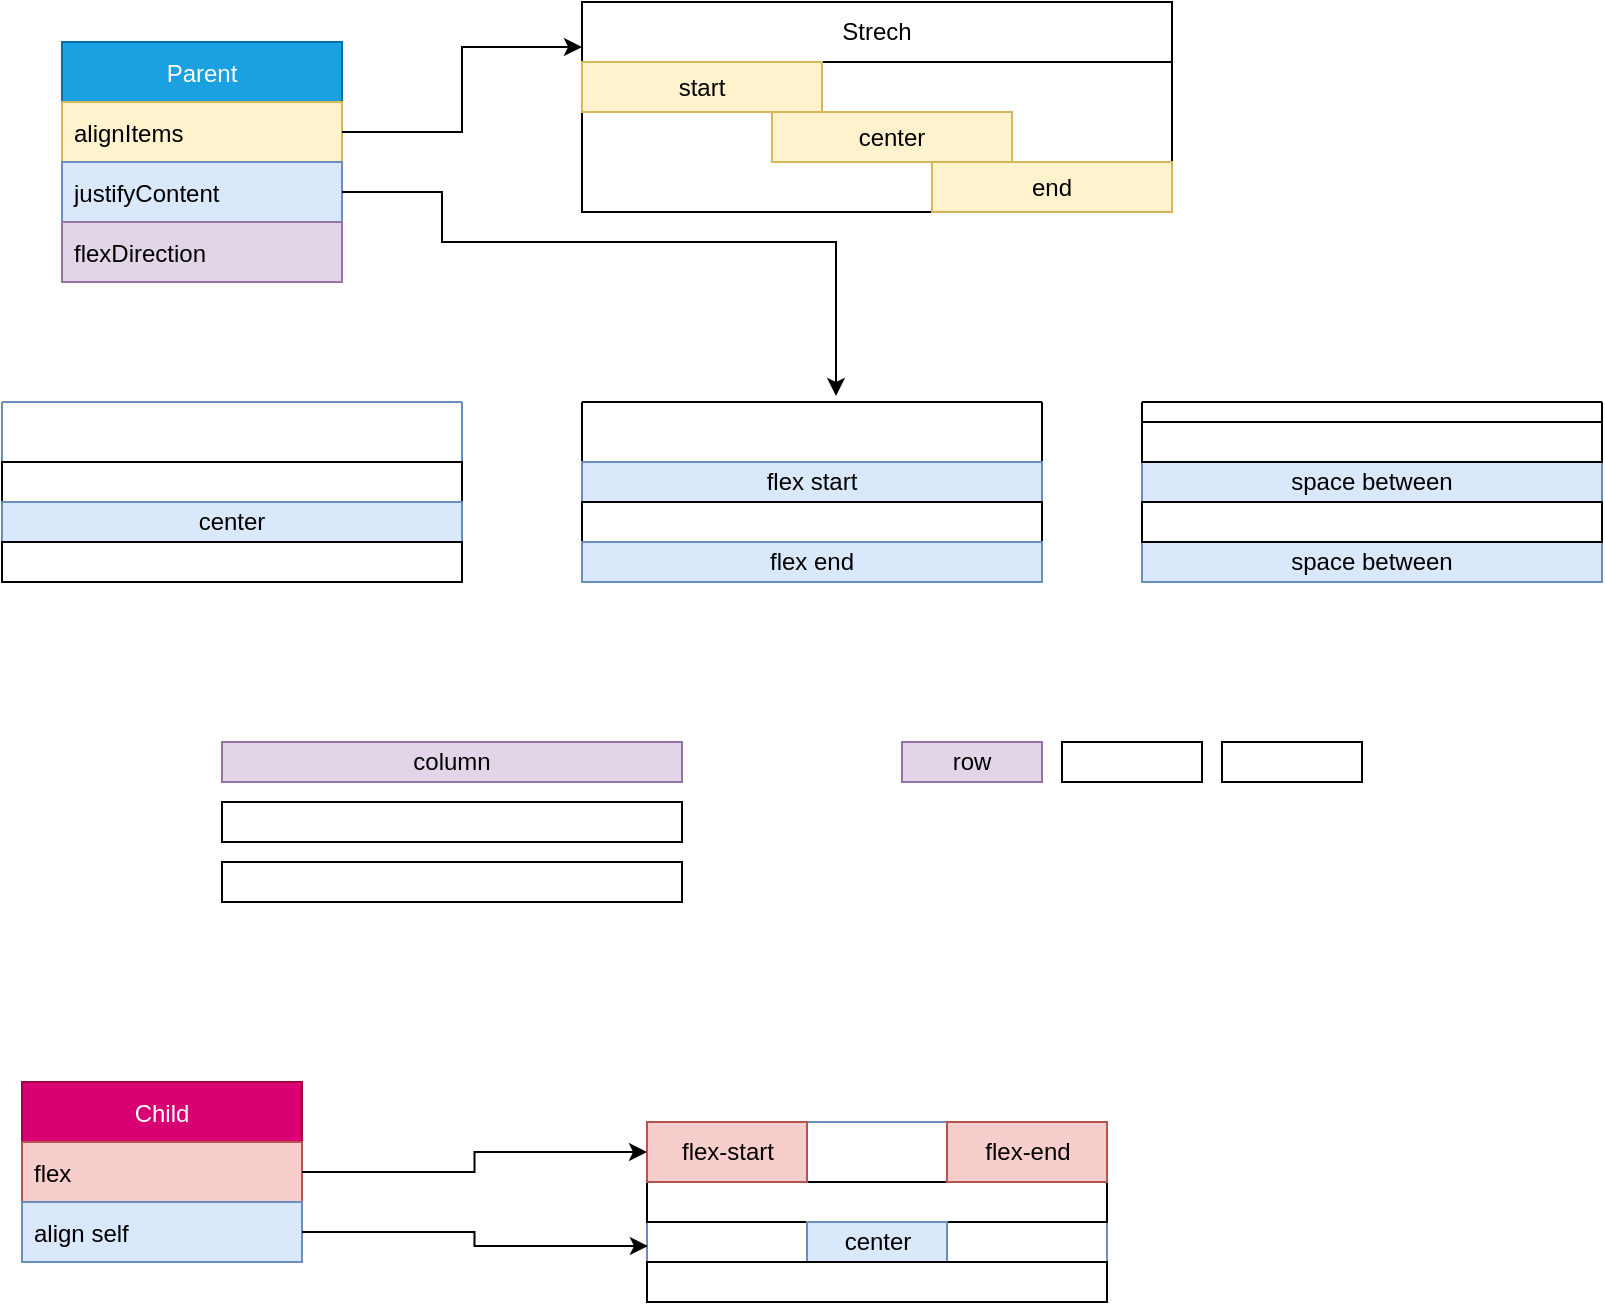 <mxfile version="20.3.0" type="github">
  <diagram id="6SWk1g_JH-SSyWqBGgrf" name="Page-1">
    <mxGraphModel dx="1422" dy="754" grid="1" gridSize="10" guides="1" tooltips="1" connect="1" arrows="1" fold="1" page="1" pageScale="1" pageWidth="850" pageHeight="1100" math="0" shadow="0">
      <root>
        <mxCell id="0" />
        <mxCell id="1" parent="0" />
        <mxCell id="u-i-prKSO50wRXrjiZpR-1" value="Parent" style="swimlane;fontStyle=0;childLayout=stackLayout;horizontal=1;startSize=30;horizontalStack=0;resizeParent=1;resizeParentMax=0;resizeLast=0;collapsible=1;marginBottom=0;fillColor=#1ba1e2;fontColor=#ffffff;strokeColor=#006EAF;" vertex="1" parent="1">
          <mxGeometry x="50" y="50" width="140" height="120" as="geometry" />
        </mxCell>
        <mxCell id="u-i-prKSO50wRXrjiZpR-2" value="alignItems" style="text;strokeColor=#d6b656;fillColor=#fff2cc;align=left;verticalAlign=middle;spacingLeft=4;spacingRight=4;overflow=hidden;points=[[0,0.5],[1,0.5]];portConstraint=eastwest;rotatable=0;" vertex="1" parent="u-i-prKSO50wRXrjiZpR-1">
          <mxGeometry y="30" width="140" height="30" as="geometry" />
        </mxCell>
        <mxCell id="u-i-prKSO50wRXrjiZpR-3" value="justifyContent" style="text;strokeColor=#6c8ebf;fillColor=#dae8fc;align=left;verticalAlign=middle;spacingLeft=4;spacingRight=4;overflow=hidden;points=[[0,0.5],[1,0.5]];portConstraint=eastwest;rotatable=0;" vertex="1" parent="u-i-prKSO50wRXrjiZpR-1">
          <mxGeometry y="60" width="140" height="30" as="geometry" />
        </mxCell>
        <mxCell id="u-i-prKSO50wRXrjiZpR-4" value="flexDirection" style="text;strokeColor=#9673a6;fillColor=#e1d5e7;align=left;verticalAlign=middle;spacingLeft=4;spacingRight=4;overflow=hidden;points=[[0,0.5],[1,0.5]];portConstraint=eastwest;rotatable=0;" vertex="1" parent="u-i-prKSO50wRXrjiZpR-1">
          <mxGeometry y="90" width="140" height="30" as="geometry" />
        </mxCell>
        <mxCell id="u-i-prKSO50wRXrjiZpR-9" value="" style="swimlane;startSize=0;" vertex="1" parent="1">
          <mxGeometry x="310" y="30" width="295" height="105" as="geometry" />
        </mxCell>
        <mxCell id="u-i-prKSO50wRXrjiZpR-7" value="end" style="rounded=0;whiteSpace=wrap;html=1;fillColor=#fff2cc;strokeColor=#d6b656;" vertex="1" parent="u-i-prKSO50wRXrjiZpR-9">
          <mxGeometry x="175" y="80" width="120" height="25" as="geometry" />
        </mxCell>
        <mxCell id="u-i-prKSO50wRXrjiZpR-8" value="center" style="rounded=0;whiteSpace=wrap;html=1;" vertex="1" parent="u-i-prKSO50wRXrjiZpR-9">
          <mxGeometry x="95" y="55" width="120" height="25" as="geometry" />
        </mxCell>
        <mxCell id="u-i-prKSO50wRXrjiZpR-6" value="start" style="rounded=0;whiteSpace=wrap;html=1;" vertex="1" parent="u-i-prKSO50wRXrjiZpR-9">
          <mxGeometry y="30" width="120" height="25" as="geometry" />
        </mxCell>
        <mxCell id="u-i-prKSO50wRXrjiZpR-5" value="Strech" style="rounded=0;whiteSpace=wrap;html=1;" vertex="1" parent="u-i-prKSO50wRXrjiZpR-9">
          <mxGeometry width="295" height="30" as="geometry" />
        </mxCell>
        <mxCell id="u-i-prKSO50wRXrjiZpR-55" value="start" style="rounded=0;whiteSpace=wrap;html=1;" vertex="1" parent="u-i-prKSO50wRXrjiZpR-9">
          <mxGeometry y="30" width="120" height="25" as="geometry" />
        </mxCell>
        <mxCell id="u-i-prKSO50wRXrjiZpR-63" value="start" style="rounded=0;whiteSpace=wrap;html=1;fillColor=#fff2cc;strokeColor=#d6b656;" vertex="1" parent="u-i-prKSO50wRXrjiZpR-9">
          <mxGeometry y="30" width="120" height="25" as="geometry" />
        </mxCell>
        <mxCell id="u-i-prKSO50wRXrjiZpR-64" value="center" style="rounded=0;whiteSpace=wrap;html=1;fillColor=#fff2cc;strokeColor=#d6b656;" vertex="1" parent="u-i-prKSO50wRXrjiZpR-9">
          <mxGeometry x="95" y="55" width="120" height="25" as="geometry" />
        </mxCell>
        <mxCell id="u-i-prKSO50wRXrjiZpR-11" style="edgeStyle=orthogonalEdgeStyle;rounded=0;orthogonalLoop=1;jettySize=auto;html=1;exitX=1;exitY=0.5;exitDx=0;exitDy=0;entryX=0;entryY=0.75;entryDx=0;entryDy=0;" edge="1" parent="1" source="u-i-prKSO50wRXrjiZpR-2" target="u-i-prKSO50wRXrjiZpR-5">
          <mxGeometry relative="1" as="geometry" />
        </mxCell>
        <mxCell id="u-i-prKSO50wRXrjiZpR-25" value="" style="swimlane;startSize=0;" vertex="1" parent="1">
          <mxGeometry x="310" y="230" width="230" height="90" as="geometry" />
        </mxCell>
        <mxCell id="u-i-prKSO50wRXrjiZpR-26" value="flex start" style="rounded=0;whiteSpace=wrap;html=1;fillColor=#dae8fc;strokeColor=#6c8ebf;" vertex="1" parent="u-i-prKSO50wRXrjiZpR-25">
          <mxGeometry y="30" width="230" height="20" as="geometry" />
        </mxCell>
        <mxCell id="u-i-prKSO50wRXrjiZpR-28" value="" style="rounded=0;whiteSpace=wrap;html=1;" vertex="1" parent="u-i-prKSO50wRXrjiZpR-25">
          <mxGeometry y="50" width="230" height="20" as="geometry" />
        </mxCell>
        <mxCell id="u-i-prKSO50wRXrjiZpR-29" value="flex end" style="rounded=0;whiteSpace=wrap;html=1;fillColor=#dae8fc;strokeColor=#6c8ebf;" vertex="1" parent="u-i-prKSO50wRXrjiZpR-25">
          <mxGeometry y="70" width="230" height="20" as="geometry" />
        </mxCell>
        <mxCell id="u-i-prKSO50wRXrjiZpR-37" value="" style="swimlane;startSize=0;fillColor=#dae8fc;strokeColor=#6c8ebf;" vertex="1" parent="1">
          <mxGeometry x="20" y="230" width="230" height="90" as="geometry">
            <mxRectangle x="20" y="230" width="50" height="40" as="alternateBounds" />
          </mxGeometry>
        </mxCell>
        <mxCell id="u-i-prKSO50wRXrjiZpR-38" value="" style="rounded=0;whiteSpace=wrap;html=1;" vertex="1" parent="u-i-prKSO50wRXrjiZpR-37">
          <mxGeometry y="30" width="230" height="20" as="geometry" />
        </mxCell>
        <mxCell id="u-i-prKSO50wRXrjiZpR-39" value="center" style="rounded=0;whiteSpace=wrap;html=1;fillColor=#dae8fc;strokeColor=#6c8ebf;" vertex="1" parent="u-i-prKSO50wRXrjiZpR-37">
          <mxGeometry y="50" width="230" height="20" as="geometry" />
        </mxCell>
        <mxCell id="u-i-prKSO50wRXrjiZpR-40" value="" style="rounded=0;whiteSpace=wrap;html=1;" vertex="1" parent="u-i-prKSO50wRXrjiZpR-37">
          <mxGeometry y="70" width="230" height="20" as="geometry" />
        </mxCell>
        <mxCell id="u-i-prKSO50wRXrjiZpR-42" value="" style="swimlane;startSize=0;" vertex="1" parent="1">
          <mxGeometry x="590" y="230" width="230" height="90" as="geometry" />
        </mxCell>
        <mxCell id="u-i-prKSO50wRXrjiZpR-43" value="space between" style="rounded=0;whiteSpace=wrap;html=1;fillColor=#dae8fc;strokeColor=#6c8ebf;" vertex="1" parent="u-i-prKSO50wRXrjiZpR-42">
          <mxGeometry y="30" width="230" height="20" as="geometry" />
        </mxCell>
        <mxCell id="u-i-prKSO50wRXrjiZpR-45" value="space between" style="rounded=0;whiteSpace=wrap;html=1;fillColor=#dae8fc;strokeColor=#6c8ebf;" vertex="1" parent="u-i-prKSO50wRXrjiZpR-42">
          <mxGeometry y="70" width="230" height="20" as="geometry" />
        </mxCell>
        <mxCell id="u-i-prKSO50wRXrjiZpR-47" value="" style="rounded=0;whiteSpace=wrap;html=1;" vertex="1" parent="u-i-prKSO50wRXrjiZpR-42">
          <mxGeometry y="50" width="230" height="20" as="geometry" />
        </mxCell>
        <mxCell id="u-i-prKSO50wRXrjiZpR-49" value="" style="rounded=0;whiteSpace=wrap;html=1;" vertex="1" parent="u-i-prKSO50wRXrjiZpR-42">
          <mxGeometry y="10" width="230" height="20" as="geometry" />
        </mxCell>
        <mxCell id="u-i-prKSO50wRXrjiZpR-48" style="edgeStyle=orthogonalEdgeStyle;rounded=0;orthogonalLoop=1;jettySize=auto;html=1;exitX=1;exitY=0.5;exitDx=0;exitDy=0;entryX=0.67;entryY=-0.1;entryDx=0;entryDy=0;entryPerimeter=0;" edge="1" parent="1" source="u-i-prKSO50wRXrjiZpR-3">
          <mxGeometry relative="1" as="geometry">
            <mxPoint x="437" y="227" as="targetPoint" />
            <Array as="points">
              <mxPoint x="240" y="125" />
              <mxPoint x="240" y="150" />
              <mxPoint x="437" y="150" />
            </Array>
          </mxGeometry>
        </mxCell>
        <mxCell id="u-i-prKSO50wRXrjiZpR-57" value="column" style="rounded=0;whiteSpace=wrap;html=1;fillColor=#e1d5e7;strokeColor=#9673a6;" vertex="1" parent="1">
          <mxGeometry x="130" y="400" width="230" height="20" as="geometry" />
        </mxCell>
        <mxCell id="u-i-prKSO50wRXrjiZpR-58" value="" style="rounded=0;whiteSpace=wrap;html=1;" vertex="1" parent="1">
          <mxGeometry x="130" y="430" width="230" height="20" as="geometry" />
        </mxCell>
        <mxCell id="u-i-prKSO50wRXrjiZpR-59" value="" style="rounded=0;whiteSpace=wrap;html=1;" vertex="1" parent="1">
          <mxGeometry x="130" y="460" width="230" height="20" as="geometry" />
        </mxCell>
        <mxCell id="u-i-prKSO50wRXrjiZpR-60" value="row" style="rounded=0;whiteSpace=wrap;html=1;fillColor=#e1d5e7;strokeColor=#9673a6;" vertex="1" parent="1">
          <mxGeometry x="470" y="400" width="70" height="20" as="geometry" />
        </mxCell>
        <mxCell id="u-i-prKSO50wRXrjiZpR-61" value="" style="rounded=0;whiteSpace=wrap;html=1;" vertex="1" parent="1">
          <mxGeometry x="550" y="400" width="70" height="20" as="geometry" />
        </mxCell>
        <mxCell id="u-i-prKSO50wRXrjiZpR-62" value="" style="rounded=0;whiteSpace=wrap;html=1;" vertex="1" parent="1">
          <mxGeometry x="630" y="400" width="70" height="20" as="geometry" />
        </mxCell>
        <mxCell id="u-i-prKSO50wRXrjiZpR-65" value="Child" style="swimlane;fontStyle=0;childLayout=stackLayout;horizontal=1;startSize=30;horizontalStack=0;resizeParent=1;resizeParentMax=0;resizeLast=0;collapsible=1;marginBottom=0;fillColor=#d80073;fontColor=#ffffff;strokeColor=#A50040;" vertex="1" parent="1">
          <mxGeometry x="30" y="570" width="140" height="90" as="geometry" />
        </mxCell>
        <mxCell id="u-i-prKSO50wRXrjiZpR-66" value="flex" style="text;align=left;verticalAlign=middle;spacingLeft=4;spacingRight=4;overflow=hidden;points=[[0,0.5],[1,0.5]];portConstraint=eastwest;rotatable=0;fillColor=#f8cecc;strokeColor=#b85450;" vertex="1" parent="u-i-prKSO50wRXrjiZpR-65">
          <mxGeometry y="30" width="140" height="30" as="geometry" />
        </mxCell>
        <mxCell id="u-i-prKSO50wRXrjiZpR-67" value="align self" style="text;align=left;verticalAlign=middle;spacingLeft=4;spacingRight=4;overflow=hidden;points=[[0,0.5],[1,0.5]];portConstraint=eastwest;rotatable=0;fillColor=#dae8fc;strokeColor=#6c8ebf;" vertex="1" parent="u-i-prKSO50wRXrjiZpR-65">
          <mxGeometry y="60" width="140" height="30" as="geometry" />
        </mxCell>
        <mxCell id="u-i-prKSO50wRXrjiZpR-71" value="" style="swimlane;startSize=0;fillColor=#dae8fc;strokeColor=#6c8ebf;" vertex="1" parent="1">
          <mxGeometry x="342.5" y="590" width="230" height="90" as="geometry">
            <mxRectangle x="20" y="230" width="50" height="40" as="alternateBounds" />
          </mxGeometry>
        </mxCell>
        <mxCell id="u-i-prKSO50wRXrjiZpR-72" value="" style="rounded=0;whiteSpace=wrap;html=1;" vertex="1" parent="u-i-prKSO50wRXrjiZpR-71">
          <mxGeometry y="30" width="230" height="20" as="geometry" />
        </mxCell>
        <mxCell id="u-i-prKSO50wRXrjiZpR-73" value="center" style="rounded=0;whiteSpace=wrap;html=1;fillColor=#dae8fc;strokeColor=#6c8ebf;" vertex="1" parent="u-i-prKSO50wRXrjiZpR-71">
          <mxGeometry x="80" y="50" width="70" height="20" as="geometry" />
        </mxCell>
        <mxCell id="u-i-prKSO50wRXrjiZpR-74" value="" style="rounded=0;whiteSpace=wrap;html=1;" vertex="1" parent="u-i-prKSO50wRXrjiZpR-71">
          <mxGeometry y="70" width="230" height="20" as="geometry" />
        </mxCell>
        <mxCell id="u-i-prKSO50wRXrjiZpR-75" value="flex-start" style="rounded=0;whiteSpace=wrap;html=1;fillColor=#f8cecc;strokeColor=#b85450;" vertex="1" parent="u-i-prKSO50wRXrjiZpR-71">
          <mxGeometry width="80" height="30" as="geometry" />
        </mxCell>
        <mxCell id="u-i-prKSO50wRXrjiZpR-76" value="flex-end" style="rounded=0;whiteSpace=wrap;html=1;fillColor=#f8cecc;strokeColor=#b85450;" vertex="1" parent="u-i-prKSO50wRXrjiZpR-71">
          <mxGeometry x="150" width="80" height="30" as="geometry" />
        </mxCell>
        <mxCell id="u-i-prKSO50wRXrjiZpR-77" style="edgeStyle=orthogonalEdgeStyle;rounded=0;orthogonalLoop=1;jettySize=auto;html=1;exitX=1;exitY=0.5;exitDx=0;exitDy=0;" edge="1" parent="1" source="u-i-prKSO50wRXrjiZpR-66" target="u-i-prKSO50wRXrjiZpR-75">
          <mxGeometry relative="1" as="geometry" />
        </mxCell>
        <mxCell id="u-i-prKSO50wRXrjiZpR-78" style="edgeStyle=orthogonalEdgeStyle;rounded=0;orthogonalLoop=1;jettySize=auto;html=1;exitX=1;exitY=0.5;exitDx=0;exitDy=0;entryX=0.002;entryY=0.689;entryDx=0;entryDy=0;entryPerimeter=0;" edge="1" parent="1" source="u-i-prKSO50wRXrjiZpR-67" target="u-i-prKSO50wRXrjiZpR-71">
          <mxGeometry relative="1" as="geometry" />
        </mxCell>
      </root>
    </mxGraphModel>
  </diagram>
</mxfile>

